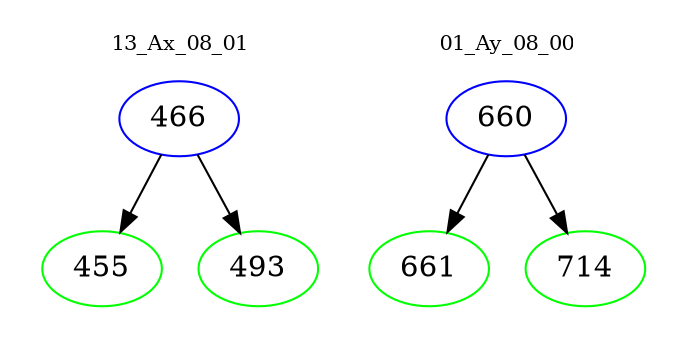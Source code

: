 digraph{
subgraph cluster_0 {
color = white
label = "13_Ax_08_01";
fontsize=10;
T0_466 [label="466", color="blue"]
T0_466 -> T0_455 [color="black"]
T0_455 [label="455", color="green"]
T0_466 -> T0_493 [color="black"]
T0_493 [label="493", color="green"]
}
subgraph cluster_1 {
color = white
label = "01_Ay_08_00";
fontsize=10;
T1_660 [label="660", color="blue"]
T1_660 -> T1_661 [color="black"]
T1_661 [label="661", color="green"]
T1_660 -> T1_714 [color="black"]
T1_714 [label="714", color="green"]
}
}
